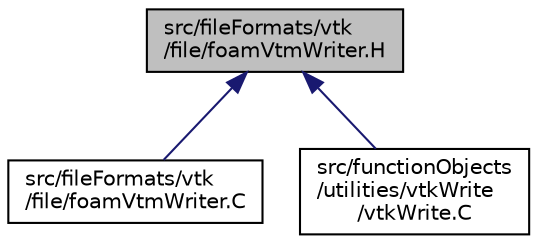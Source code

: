 digraph "src/fileFormats/vtk/file/foamVtmWriter.H"
{
  bgcolor="transparent";
  edge [fontname="Helvetica",fontsize="10",labelfontname="Helvetica",labelfontsize="10"];
  node [fontname="Helvetica",fontsize="10",shape=record];
  Node1 [label="src/fileFormats/vtk\l/file/foamVtmWriter.H",height=0.2,width=0.4,color="black", fillcolor="grey75", style="filled" fontcolor="black"];
  Node1 -> Node2 [dir="back",color="midnightblue",fontsize="10",style="solid",fontname="Helvetica"];
  Node2 [label="src/fileFormats/vtk\l/file/foamVtmWriter.C",height=0.2,width=0.4,color="black",URL="$foamVtmWriter_8C.html"];
  Node1 -> Node3 [dir="back",color="midnightblue",fontsize="10",style="solid",fontname="Helvetica"];
  Node3 [label="src/functionObjects\l/utilities/vtkWrite\l/vtkWrite.C",height=0.2,width=0.4,color="black",URL="$vtkWrite_8C.html"];
}
